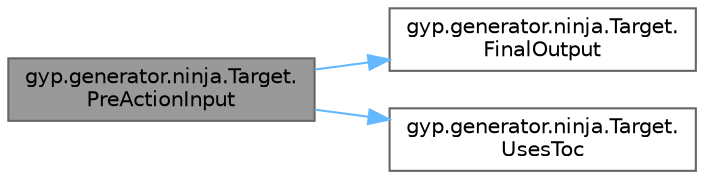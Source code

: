 digraph "gyp.generator.ninja.Target.PreActionInput"
{
 // LATEX_PDF_SIZE
  bgcolor="transparent";
  edge [fontname=Helvetica,fontsize=10,labelfontname=Helvetica,labelfontsize=10];
  node [fontname=Helvetica,fontsize=10,shape=box,height=0.2,width=0.4];
  rankdir="LR";
  Node1 [id="Node000001",label="gyp.generator.ninja.Target.\lPreActionInput",height=0.2,width=0.4,color="gray40", fillcolor="grey60", style="filled", fontcolor="black",tooltip=" "];
  Node1 -> Node2 [id="edge1_Node000001_Node000002",color="steelblue1",style="solid",tooltip=" "];
  Node2 [id="Node000002",label="gyp.generator.ninja.Target.\lFinalOutput",height=0.2,width=0.4,color="grey40", fillcolor="white", style="filled",URL="$classgyp_1_1generator_1_1ninja_1_1_target.html#a6da1b54edd85e2b33c0e8accec7d1527",tooltip=" "];
  Node1 -> Node3 [id="edge2_Node000001_Node000003",color="steelblue1",style="solid",tooltip=" "];
  Node3 [id="Node000003",label="gyp.generator.ninja.Target.\lUsesToc",height=0.2,width=0.4,color="grey40", fillcolor="white", style="filled",URL="$classgyp_1_1generator_1_1ninja_1_1_target.html#a8559ea6bf2018dbad822c249dd5252f5",tooltip=" "];
}
